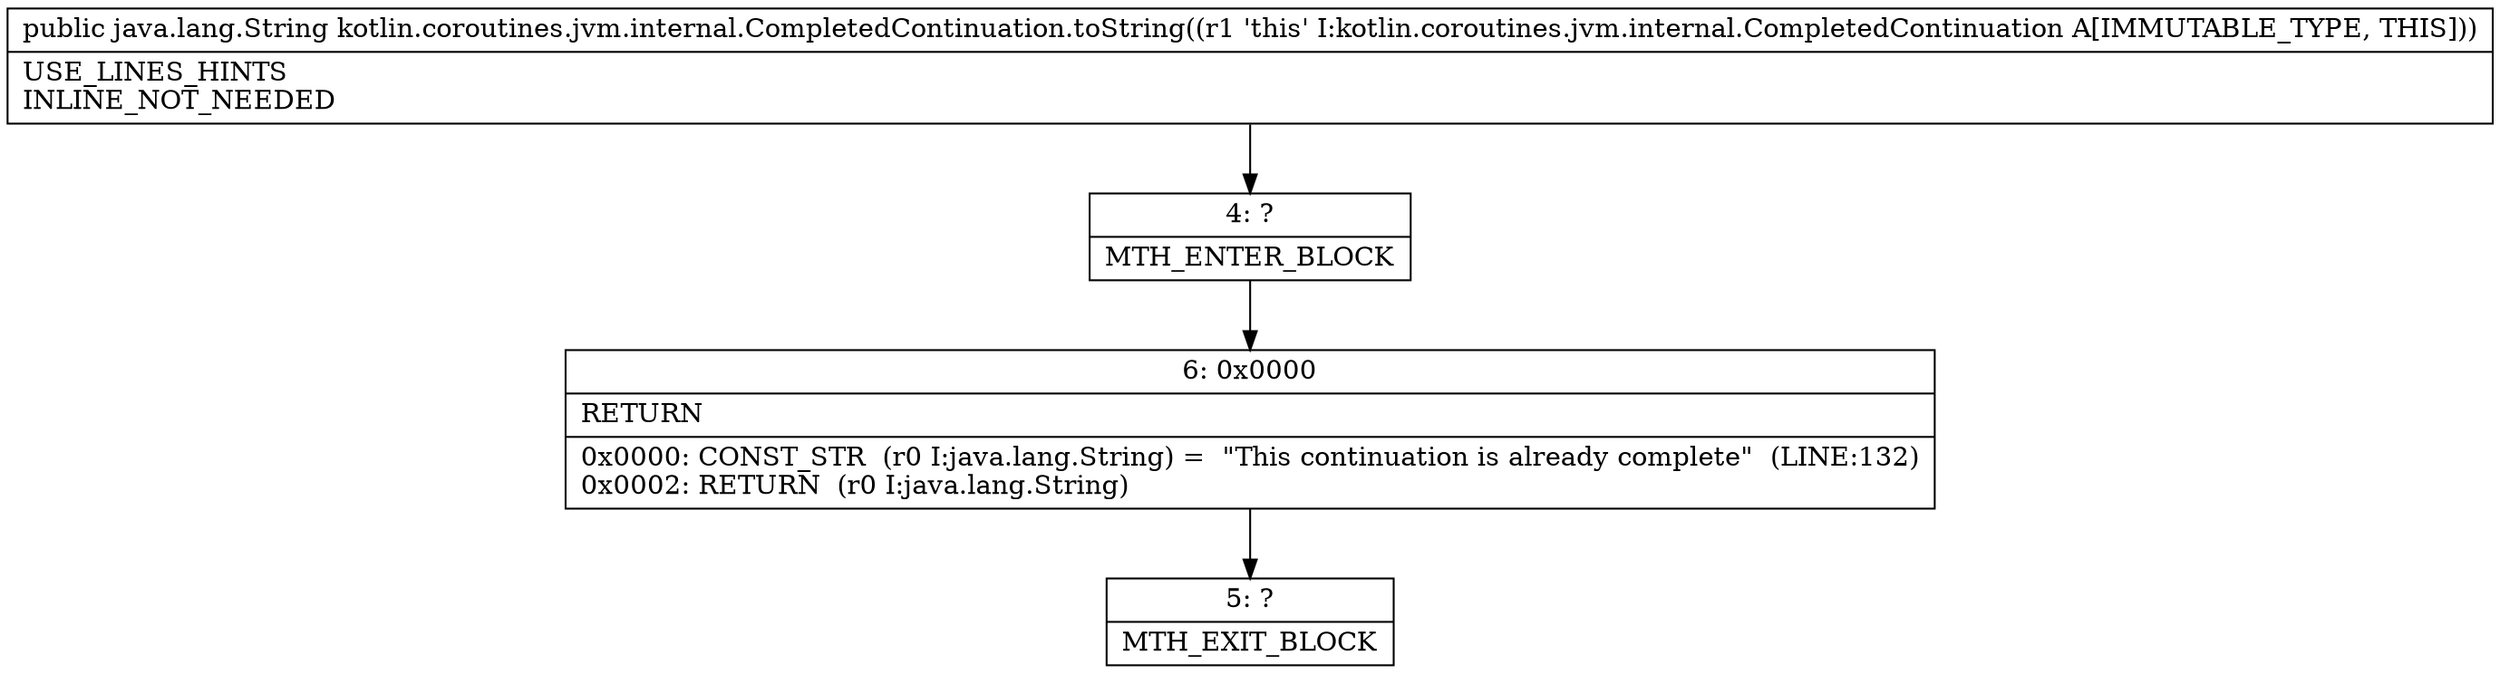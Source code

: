 digraph "CFG forkotlin.coroutines.jvm.internal.CompletedContinuation.toString()Ljava\/lang\/String;" {
Node_4 [shape=record,label="{4\:\ ?|MTH_ENTER_BLOCK\l}"];
Node_6 [shape=record,label="{6\:\ 0x0000|RETURN\l|0x0000: CONST_STR  (r0 I:java.lang.String) =  \"This continuation is already complete\"  (LINE:132)\l0x0002: RETURN  (r0 I:java.lang.String) \l}"];
Node_5 [shape=record,label="{5\:\ ?|MTH_EXIT_BLOCK\l}"];
MethodNode[shape=record,label="{public java.lang.String kotlin.coroutines.jvm.internal.CompletedContinuation.toString((r1 'this' I:kotlin.coroutines.jvm.internal.CompletedContinuation A[IMMUTABLE_TYPE, THIS]))  | USE_LINES_HINTS\lINLINE_NOT_NEEDED\l}"];
MethodNode -> Node_4;Node_4 -> Node_6;
Node_6 -> Node_5;
}

